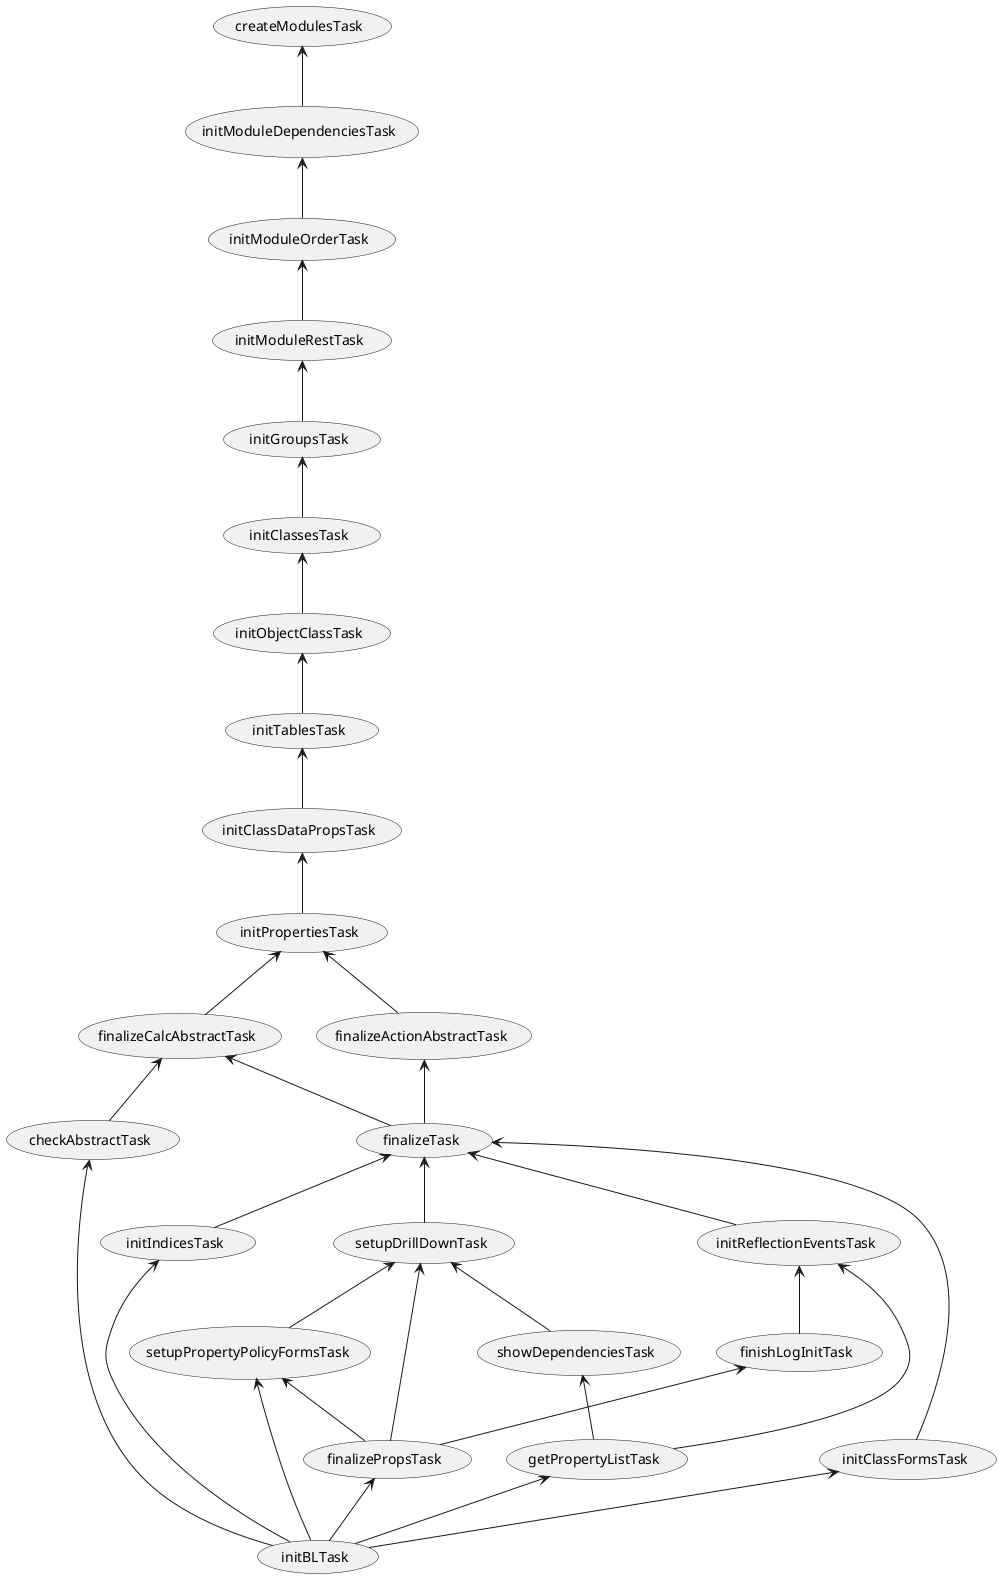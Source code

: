 для просмотра нужен плагин
    http://plugins.jetbrains.com/plugin/7017?pr=
    + Graphviz

@startuml

(createModulesTask) <-- (initModuleDependenciesTask)
(initModuleDependenciesTask) <-- (initModuleOrderTask)
(initModuleOrderTask) <-- (initModuleRestTask)
(initModuleRestTask) <-- (initGroupsTask)
(initGroupsTask) <-- (initClassesTask)
(initClassesTask) <-- (initObjectClassTask)
(initObjectClassTask) <-- (initTablesTask)
(initTablesTask) <-- (initClassDataPropsTask)
(initClassDataPropsTask) <-- (initPropertiesTask)
(initPropertiesTask) <-- (finalizeCalcAbstractTask)
(initPropertiesTask) <-- (finalizeActionAbstractTask)
(finalizeCalcAbstractTask) <-- (checkAbstractTask)
(finalizeCalcAbstractTask) <-- (finalizeTask)
(finalizeActionAbstractTask) <-- (finalizeTask)
(finalizeTask) <-- (initReflectionEventsTask)
(initReflectionEventsTask) <-- (finishLogInitTask)
(setupDrillDownTask) <-- (setupPropertyPolicyFormsTask)
(finalizeTask) <-- (setupDrillDownTask)
(setupDrillDownTask) <-- (showDependenciesTask)
(initReflectionEventsTask) <-- (getPropertyListTask)
(showDependenciesTask) <-- (getPropertyListTask)
(setupDrillDownTask) <-- (finalizePropsTask)
(finishLogInitTask) <-- (finalizePropsTask)
(setupPropertyPolicyFormsTask) <-- (finalizePropsTask)
(finalizeTask) <-- (initClassFormsTask)
(finalizeTask) <-- (initIndicesTask)
(checkAbstractTask) <-- (initBLTask)
(getPropertyListTask) <-- (initBLTask)
(setupPropertyPolicyFormsTask) <-- (initBLTask)
(finalizePropsTask) <-- (initBLTask)
(initIndicesTask) <-- (initBLTask)
(initClassFormsTask) <-- (initBLTask)

@enduml
